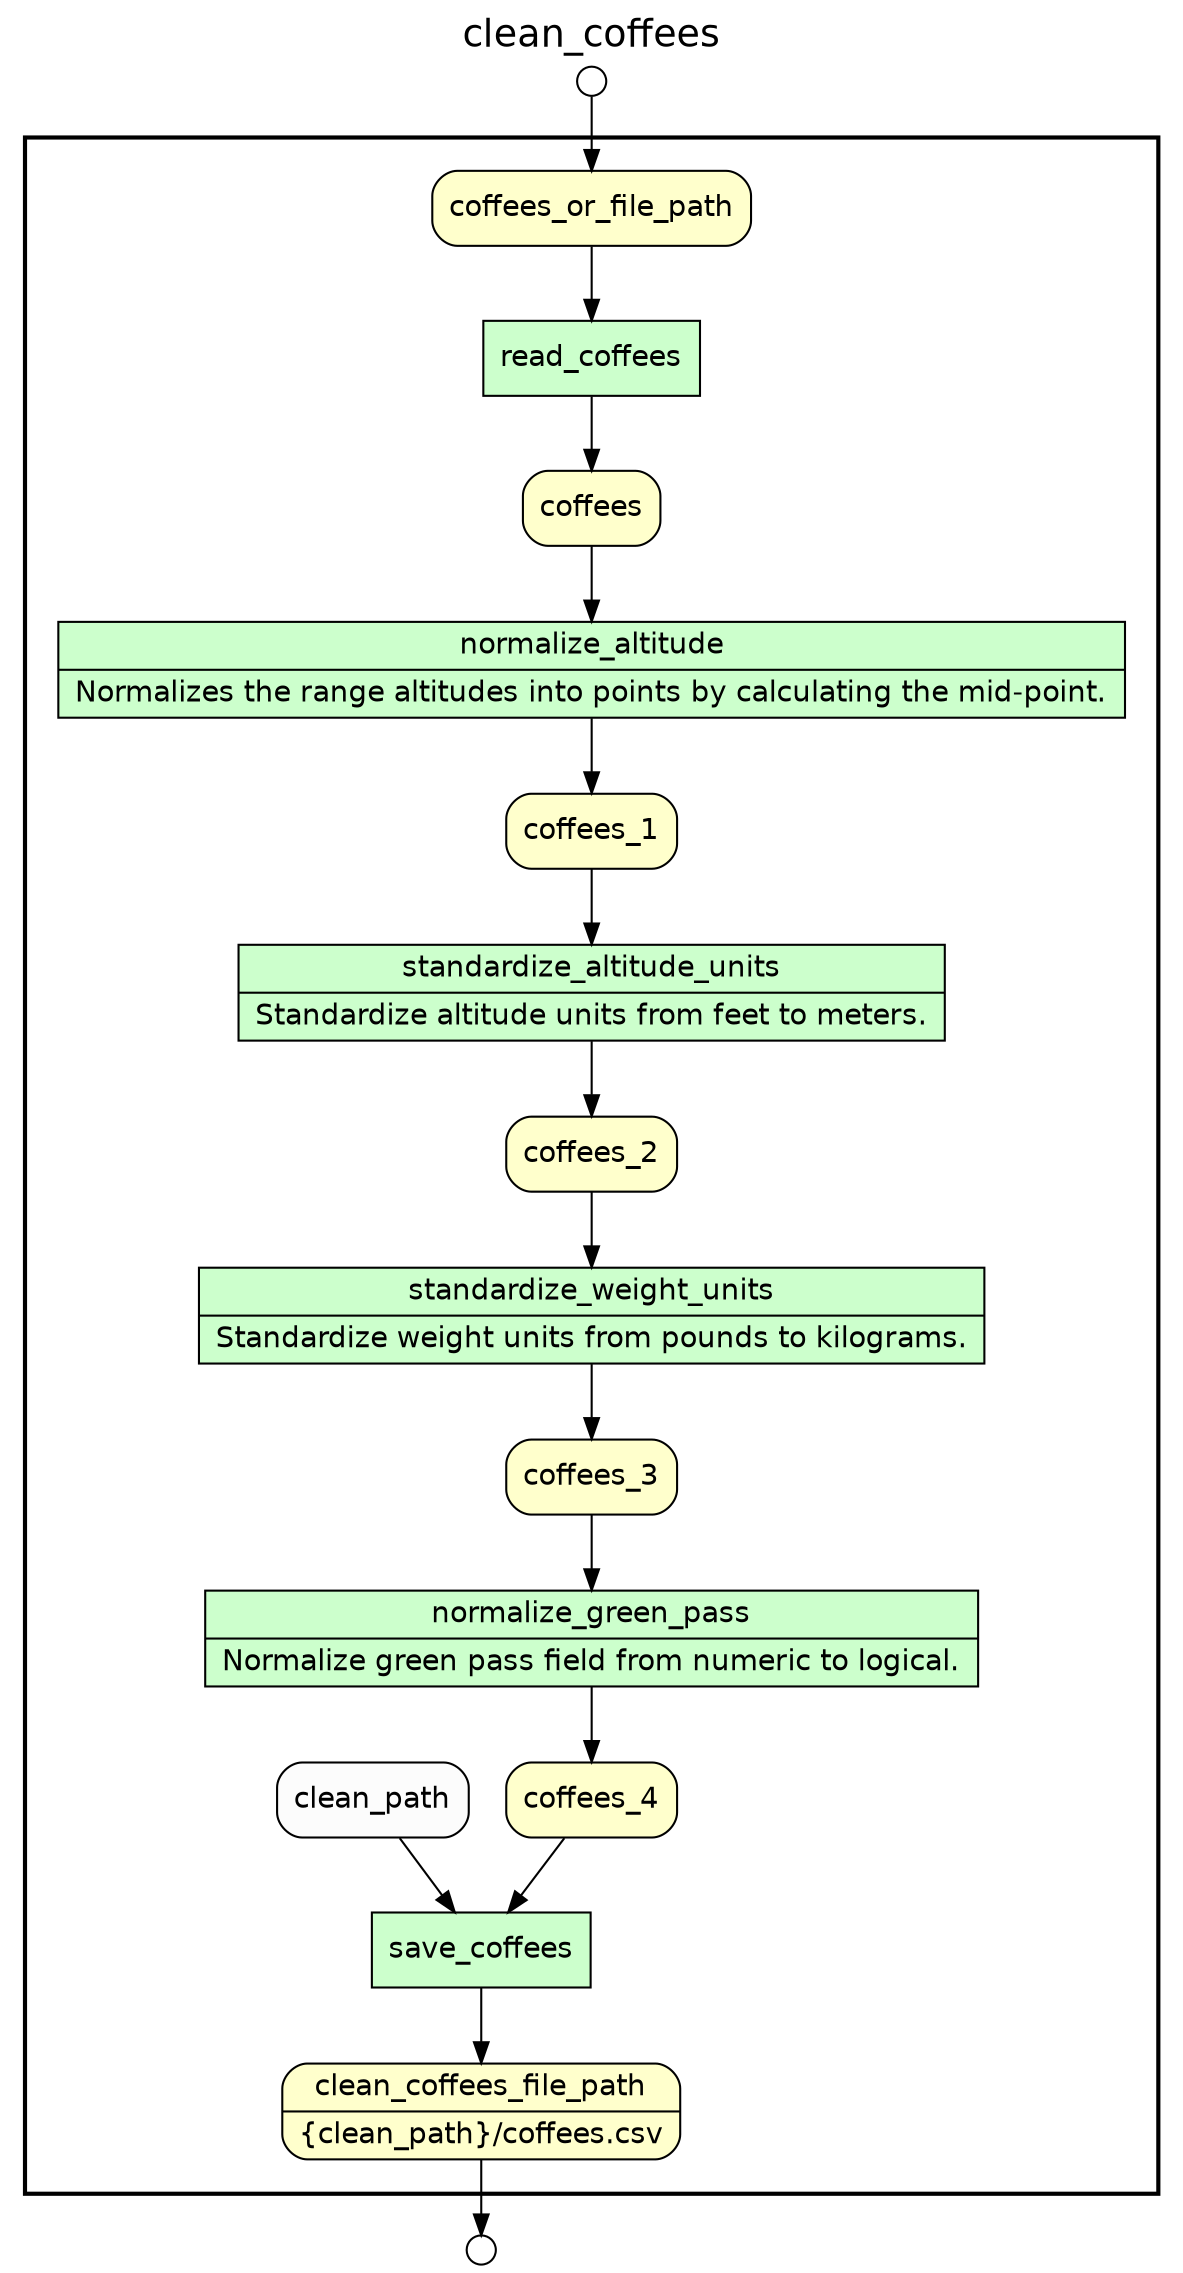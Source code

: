 
/* Start of top-level graph */
digraph Workflow {
rankdir=TB

/* Title for graph */
fontname=Helvetica; fontsize=18; labelloc=t
label=clean_coffees

/* Start of double cluster for drawing box around nodes in workflow */
subgraph cluster_workflow_box_outer { label=""; color=black; penwidth=2
subgraph cluster_workflow_box_inner { label=""; penwidth=0

/* Style for nodes representing atomic programs in workflow */
node[shape=box style=filled fillcolor="#CCFFCC" peripheries=1 fontname=Helvetica]

/* Nodes representing atomic programs in workflow */
read_coffees
normalize_altitude [shape=record rankdir=LR label="{<f0> normalize_altitude |<f1> Normalizes the range altitudes into points by calculating the mid-point.}"];
standardize_altitude_units [shape=record rankdir=LR label="{<f0> standardize_altitude_units |<f1> Standardize altitude units from feet to meters.}"];
standardize_weight_units [shape=record rankdir=LR label="{<f0> standardize_weight_units |<f1> Standardize weight units from pounds to kilograms.}"];
normalize_green_pass [shape=record rankdir=LR label="{<f0> normalize_green_pass |<f1> Normalize green pass field from numeric to logical.}"];
save_coffees

/* Style for nodes representing non-parameter data channels in workflow */
node[shape=box style="rounded,filled" fillcolor="#FFFFCC" peripheries=1 fontname=Helvetica]

/* Nodes for non-parameter data channels in workflow */
coffees_or_file_path
coffees
coffees_1
coffees_2
coffees_3
coffees_4
clean_coffees_file_path [shape=record rankdir=LR label="{<f0> clean_coffees_file_path |<f1> \{clean_path\}/coffees.csv}"];

/* Style for nodes representing parameter channels in workflow */
node[shape=box style="rounded,filled" fillcolor="#FCFCFC" peripheries=1 fontname=Helvetica]

/* Nodes representing parameter channels in workflow */

/* Edges representing connections between programs and channels */
read_coffees -> coffees
coffees_or_file_path -> read_coffees
normalize_altitude -> coffees_1
coffees -> normalize_altitude
standardize_altitude_units -> coffees_2
coffees_1 -> standardize_altitude_units
standardize_weight_units -> coffees_3
coffees_2 -> standardize_weight_units
normalize_green_pass -> coffees_4
coffees_3 -> normalize_green_pass
save_coffees -> clean_coffees_file_path
clean_path -> save_coffees
coffees_4 -> save_coffees

/* End of double cluster for drawing box around nodes in workflow */
}}

/* Style for nodes representing workflow input ports */
node[shape=circle style="rounded,filled" fillcolor="#FFFFFF" peripheries=1 fontname=Helvetica width=0.2]

/* Nodes representing workflow input ports */
coffees_or_file_path_input_port [label=""]

/* Style for nodes representing workflow output ports */
node[shape=circle style="rounded,filled" fillcolor="#FFFFFF" peripheries=1 fontname=Helvetica width=0.2]

/* Nodes representing workflow output ports */
clean_coffees_file_path_output_port [label=""]

/* Edges from input ports to channels */
coffees_or_file_path_input_port -> coffees_or_file_path

/* Edges from channels to output ports */
clean_coffees_file_path -> clean_coffees_file_path_output_port

/* End of top-level graph */
}
